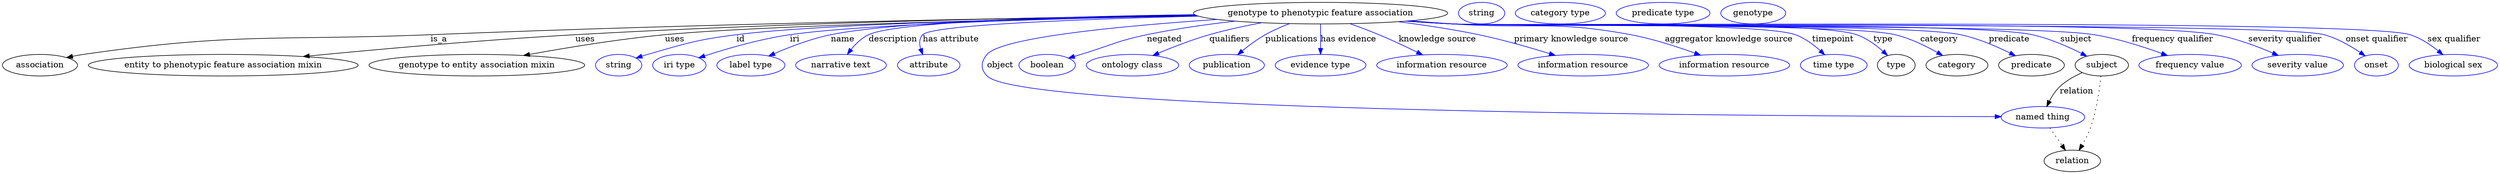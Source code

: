 digraph {
	graph [bb="0,0,4148.8,283"];
	node [label="\N"];
	"genotype to phenotypic feature association"	[height=0.5,
		label="genotype to phenotypic feature association",
		pos="2191.4,265",
		width=5.8675];
	association	[height=0.5,
		pos="62.394,178",
		width=1.7332];
	"genotype to phenotypic feature association" -> association	[label=is_a,
		lp="726.39,221.5",
		pos="e,106.71,190.75 1984.6,261.28 1698.6,257.03 1166.2,247.32 712.39,229 455.3,218.62 389.02,233.04 134.39,196 128.61,195.16 122.61,\
194.08 116.66,192.87"];
	"entity to phenotypic feature association mixin"	[height=0.5,
		pos="367.39,178",
		width=6.2286];
	"genotype to phenotypic feature association" -> "entity to phenotypic feature association mixin"	[label=uses,
		lp="969.89,221.5",
		pos="e,500.48,192.53 1983.4,261.73 1737.3,258.2 1315.2,249.54 953.39,229 802.09,220.41 629.25,204.98 510.71,193.52"];
	"genotype to entity association mixin"	[height=0.5,
		pos="789.39,178",
		width=4.9829];
	"genotype to phenotypic feature association" -> "genotype to entity association mixin"	[label=uses,
		lp="1118.9,221.5",
		pos="e,867.19,194.23 1986.8,260.51 1720,255.42 1268,244.82 1102.4,229 1026,221.7 939.92,207.51 877.4,196.11"];
	id	[color=blue,
		height=0.5,
		label=string,
		pos="1025.4,178",
		width=1.0652];
	"genotype to phenotypic feature association" -> id	[color=blue,
		label=id,
		lp="1227.4,221.5",
		pos="e,1054.4,189.9 1985.2,261.04 1745,256.79 1362.8,247.38 1220.4,229 1154,220.42 1137.7,214.54 1073.4,196 1070.3,195.11 1067.1,194.12 \
1063.9,193.09",
		style=solid];
	iri	[color=blue,
		height=0.5,
		label="iri type",
		pos="1126.4,178",
		width=1.2277];
	"genotype to phenotypic feature association" -> iri	[color=blue,
		label=iri,
		lp="1317.4,221.5",
		pos="e,1158.6,190.39 1985.7,260.8 1766.7,256.51 1434.9,247.21 1309.4,229 1260.1,221.84 1205.2,205.69 1168.5,193.66",
		style=solid];
	name	[color=blue,
		height=0.5,
		label="label type",
		pos="1245.4,178",
		width=1.5707];
	"genotype to phenotypic feature association" -> name	[color=blue,
		label=name,
		lp="1397.4,221.5",
		pos="e,1275,193.34 1982,262.55 1779.9,259.78 1488.5,251.82 1377.4,229 1345,222.36 1310.2,208.85 1284.4,197.55",
		style=solid];
	description	[color=blue,
		height=0.5,
		label="narrative text",
		pos="1395.4,178",
		width=2.0943];
	"genotype to phenotypic feature association" -> description	[color=blue,
		label=description,
		lp="1480.9,221.5",
		pos="e,1405.6,196.18 1981.8,262.47 1776.7,259.64 1488.2,251.64 1440.4,229 1429,223.59 1419.2,213.81 1411.6,204.33",
		style=solid];
	"has attribute"	[color=blue,
		height=0.5,
		label=attribute,
		pos="1540.4,178",
		width=1.4443];
	"genotype to phenotypic feature association" -> "has attribute"	[color=blue,
		label="has attribute",
		lp="1577.4,221.5",
		pos="e,1530.4,195.9 1988.5,259.95 1800.1,255.16 1546.2,245.66 1530.4,229 1524.4,222.72 1524.5,213.95 1526.8,205.5",
		style=solid];
	object	[color=blue,
		height=0.5,
		label="named thing",
		pos="3393.4,91",
		width=1.9318];
	"genotype to phenotypic feature association" -> object	[color=blue,
		label=object,
		lp="1659.4,178",
		pos="e,3323.9,92.031 2019.8,254.47 1866.5,244.11 1662.2,225.06 1637.4,196 1627,183.82 1626.3,171.53 1637.4,160 1696.2,98.865 2978.7,92.631 \
3313.8,92.048",
		style=solid];
	negated	[color=blue,
		height=0.5,
		label=boolean,
		pos="1737.4,178",
		width=1.2999];
	"genotype to phenotypic feature association" -> negated	[color=blue,
		label=negated,
		lp="1931.4,221.5",
		pos="e,1772.6,189.93 2049.1,251.66 2002.1,246.29 1949.8,238.9 1902.4,229 1852.4,218.56 1841.2,210.87 1792.4,196 1789.1,194.99 1785.7,\
193.95 1782.2,192.9",
		style=solid];
	qualifiers	[color=blue,
		height=0.5,
		label="ontology class",
		pos="1878.4,178",
		width=2.1304];
	"genotype to phenotypic feature association" -> qualifiers	[color=blue,
		label=qualifiers,
		lp="2039.9,221.5",
		pos="e,1912.3,194.24 2093.6,249 2065.2,243.71 2034.4,237.03 2006.4,229 1977.5,220.71 1946.1,208.5 1921.7,198.21",
		style=solid];
	publications	[color=blue,
		height=0.5,
		label=publication,
		pos="2035.4,178",
		width=1.7332];
	"genotype to phenotypic feature association" -> publications	[color=blue,
		label=publications,
		lp="2143.4,221.5",
		pos="e,2053.4,195.45 2139.5,247.38 2126.1,242.24 2111.9,236.05 2099.4,229 2086,221.42 2072.3,211.19 2061.1,201.95",
		style=solid];
	"has evidence"	[color=blue,
		height=0.5,
		label="evidence type",
		pos="2191.4,178",
		width=2.0943];
	"genotype to phenotypic feature association" -> "has evidence"	[color=blue,
		label="has evidence",
		lp="2237.9,221.5",
		pos="e,2191.4,196.18 2191.4,246.8 2191.4,235.16 2191.4,219.55 2191.4,206.24",
		style=solid];
	"knowledge source"	[color=blue,
		height=0.5,
		label="information resource",
		pos="2393.4,178",
		width=3.015];
	"genotype to phenotypic feature association" -> "knowledge source"	[color=blue,
		label="knowledge source",
		lp="2385.9,221.5",
		pos="e,2361.1,195.37 2240.1,247.48 2255.7,241.92 2272.9,235.48 2288.4,229 2309.7,220.11 2332.9,209.19 2352.1,199.83",
		style=solid];
	"primary knowledge source"	[color=blue,
		height=0.5,
		label="information resource",
		pos="2628.4,178",
		width=3.015];
	"genotype to phenotypic feature association" -> "primary knowledge source"	[color=blue,
		label="primary knowledge source",
		lp="2608.4,221.5",
		pos="e,2582,194.37 2320.1,250.72 2363.1,245.27 2411,238.07 2454.4,229 2494.3,220.66 2538.4,207.94 2572.3,197.41",
		style=solid];
	"aggregator knowledge source"	[color=blue,
		height=0.5,
		label="information resource",
		pos="2863.4,178",
		width=3.015];
	"genotype to phenotypic feature association" -> "aggregator knowledge source"	[color=blue,
		label="aggregator knowledge source",
		lp="2870.9,221.5",
		pos="e,2823.7,194.76 2340.3,252.22 2364.4,250.41 2389.1,248.61 2412.4,247 2543.4,237.96 2578.3,253.23 2707.4,229 2744,222.13 2783.9,209.23 \
2814.2,198.25",
		style=solid];
	timepoint	[color=blue,
		height=0.5,
		label="time type",
		pos="3045.4,178",
		width=1.5346];
	"genotype to phenotypic feature association" -> timepoint	[color=blue,
		label=timepoint,
		lp="3044.4,221.5",
		pos="e,3030.3,195.37 2336.4,251.91 2361.7,250.06 2387.8,248.33 2412.4,247 2475.6,243.57 2921.9,250.54 2981.4,229 2996.9,223.38 3011.6,\
212.46 3023,202.25",
		style=solid];
	type	[height=0.5,
		pos="3149.4,178",
		width=0.86659];
	"genotype to phenotypic feature association" -> type	[color=blue,
		label=type,
		lp="3127.4,221.5",
		pos="e,3134.8,194.43 2335.8,251.85 2361.3,250 2387.6,248.29 2412.4,247 2486.9,243.14 3013,253.7 3083.4,229 3099.7,223.27 3115.3,211.9 \
3127.2,201.44",
		style=solid];
	category	[height=0.5,
		pos="3250.4,178",
		width=1.4263];
	"genotype to phenotypic feature association" -> category	[color=blue,
		label=category,
		lp="3220.9,221.5",
		pos="e,3226.5,194.24 2335.5,251.82 2361.1,249.97 2387.5,248.26 2412.4,247 2494,242.87 3068,248.28 3147.4,229 3172.2,222.97 3198.1,210.37 \
3217.7,199.34",
		style=solid];
	predicate	[height=0.5,
		pos="3374.4,178",
		width=1.5165];
	"genotype to phenotypic feature association" -> predicate	[color=blue,
		label=predicate,
		lp="3337.4,221.5",
		pos="e,3347.7,193.78 2335.2,251.78 2360.9,249.93 2387.4,248.23 2412.4,247 2506.1,242.4 3164.7,248.65 3256.4,229 3285.3,222.81 3315.9,\
209.6 3338.7,198.32",
		style=solid];
	subject	[height=0.5,
		pos="3491.4,178",
		width=1.2277];
	"genotype to phenotypic feature association" -> subject	[color=blue,
		label=subject,
		lp="3448.4,221.5",
		pos="e,3466.5,193.09 2334.9,251.75 2360.7,249.89 2387.3,248.2 2412.4,247 2519.3,241.89 3270.8,251.61 3375.4,229 3404.3,222.76 3434.9,\
209.23 3457.4,197.82",
		style=solid];
	"frequency qualifier"	[color=blue,
		height=0.5,
		label="frequency value",
		pos="3638.4,178",
		width=2.3651];
	"genotype to phenotypic feature association" -> "frequency qualifier"	[color=blue,
		label="frequency qualifier",
		lp="3609.4,221.5",
		pos="e,3600.7,194.16 2334.6,251.73 2360.5,249.87 2387.2,248.18 2412.4,247 2530.7,241.45 3361.4,247.86 3478.4,229 3517.3,222.72 3559.9,\
209.09 3591.3,197.64",
		style=solid];
	"severity qualifier"	[color=blue,
		height=0.5,
		label="severity value",
		pos="3817.4,178",
		width=2.1123];
	"genotype to phenotypic feature association" -> "severity qualifier"	[color=blue,
		label="severity qualifier",
		lp="3796.4,221.5",
		pos="e,3785.3,194.32 2334,251.72 2360,249.84 2387,248.15 2412.4,247 2553.3,240.59 3542.7,254.7 3681.4,229 3714.2,222.92 3749.6,209.7 \
3776,198.39",
		style=solid];
	"onset qualifier"	[color=blue,
		height=0.5,
		label=onset,
		pos="3947.4,178",
		width=1.011];
	"genotype to phenotypic feature association" -> "onset qualifier"	[color=blue,
		label="onset qualifier",
		lp="3948.9,221.5",
		pos="e,3928.9,193.59 2334,251.68 2360,249.81 2387,248.13 2412.4,247 2492.8,243.41 3783.8,250.44 3861.4,229 3882.7,223.1 3904.3,210.56 \
3920.5,199.52",
		style=solid];
	"sex qualifier"	[color=blue,
		height=0.5,
		label="biological sex",
		pos="4075.4,178",
		width=2.0401];
	"genotype to phenotypic feature association" -> "sex qualifier"	[color=blue,
		label="sex qualifier",
		lp="4077.4,221.5",
		pos="e,4058.1,195.75 2333.7,251.68 2359.8,249.8 2386.9,248.12 2412.4,247 2500.8,243.11 3920.2,256.19 4004.4,229 4021.2,223.56 4037.5,\
212.61 4050.3,202.34",
		style=solid];
	relation	[height=0.5,
		pos="3442.4,18",
		width=1.2999];
	object -> relation	[pos="e,3430.9,35.705 3405,73.174 3411,64.509 3418.4,53.768 3425,44.141",
		style=dotted];
	association_type	[color=blue,
		height=0.5,
		label=string,
		pos="2459.4,265",
		width=1.0652];
	association_category	[color=blue,
		height=0.5,
		label="category type",
		pos="2590.4,265",
		width=2.0762];
	"genotype to phenotypic feature association_predicate"	[color=blue,
		height=0.5,
		label="predicate type",
		pos="2761.4,265",
		width=2.1665];
	subject -> object	[label=relation,
		lp="3449.4,134.5",
		pos="e,3399.8,108.97 3458.9,165.59 3446.1,159.94 3432,152.13 3421.4,142 3414.4,135.31 3408.7,126.48 3404.3,118.1"];
	subject -> relation	[pos="e,3453.6,35.828 3490,159.99 3487.9,139.02 3483,102.55 3472.4,73 3468.9,63.258 3463.8,53.189 3458.8,44.423",
		style=dotted];
	"genotype to phenotypic feature association_subject"	[color=blue,
		height=0.5,
		label=genotype,
		pos="2911.4,265",
		width=1.4985];
}
